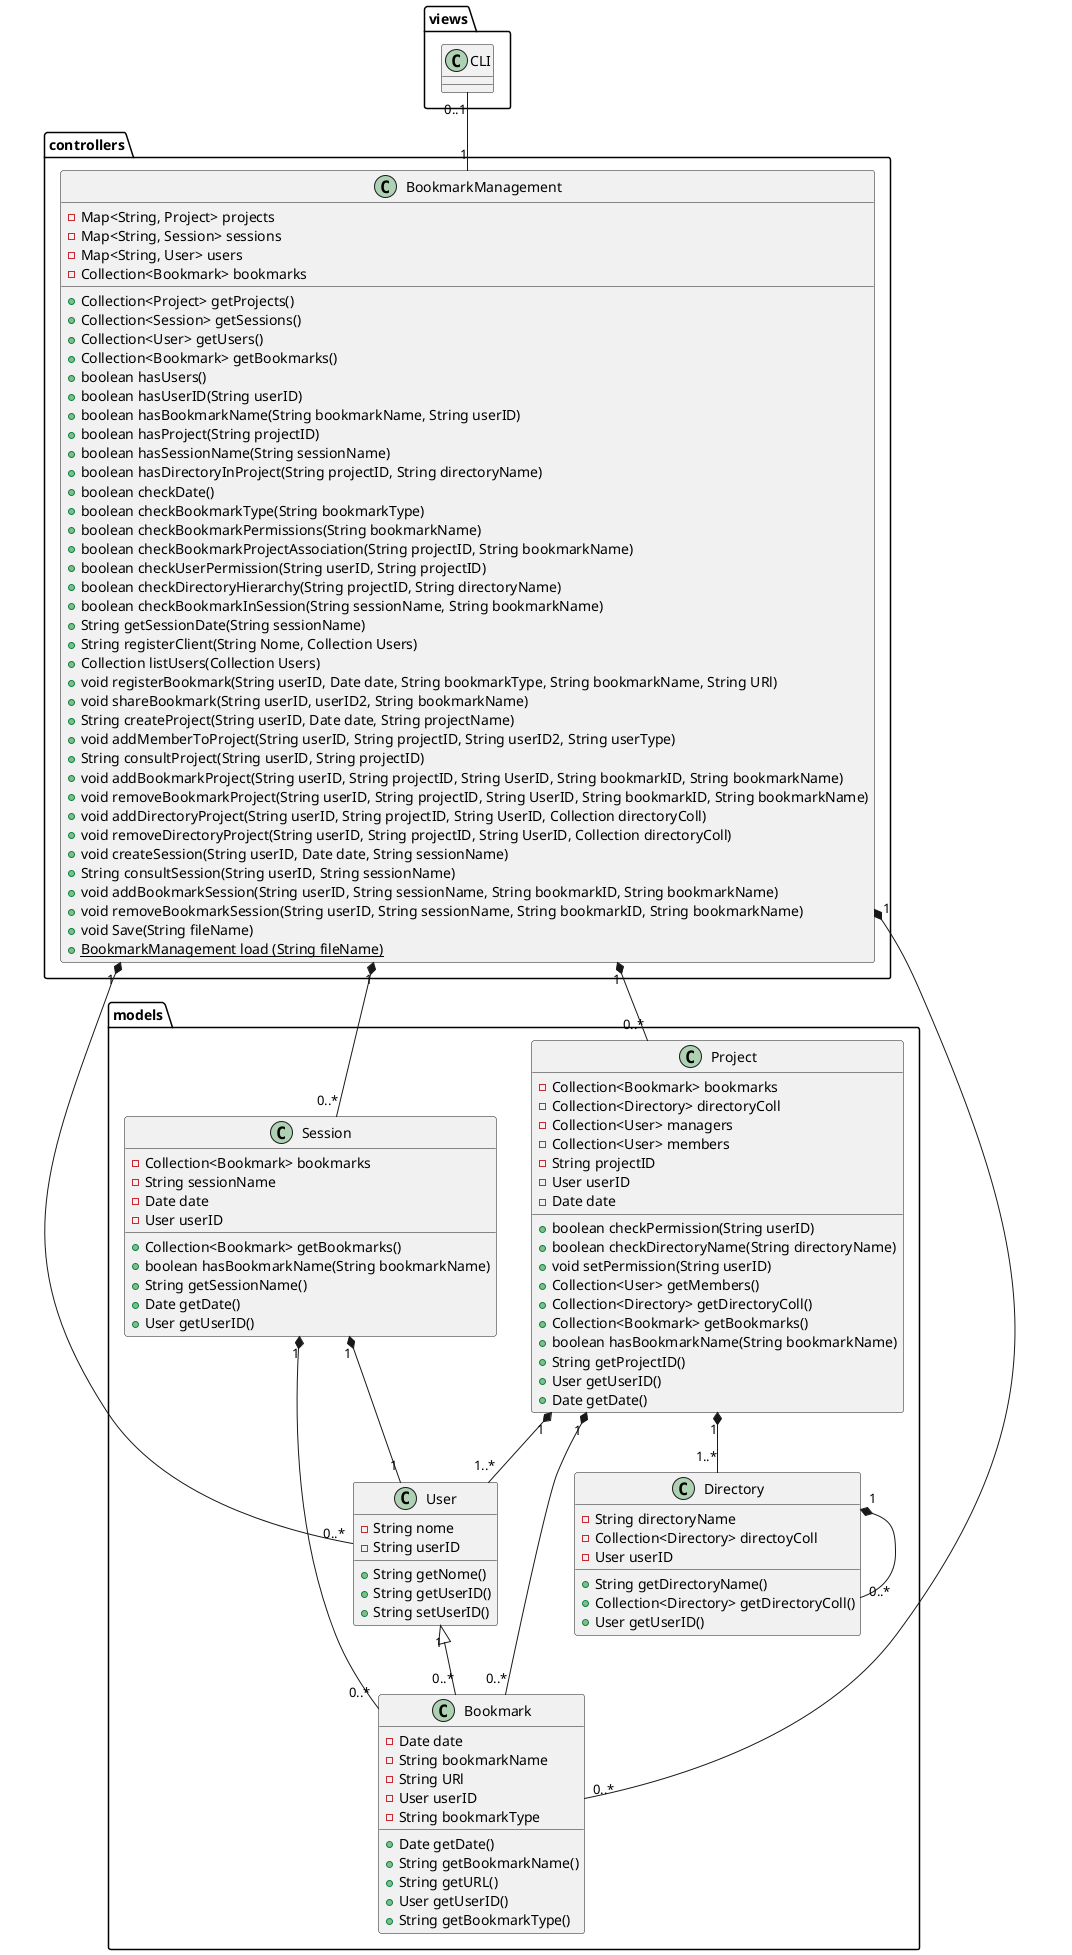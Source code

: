@startuml
package models{
class User{
-String nome
-String userID
+String getNome()
+String getUserID()
+String setUserID()
}

class Bookmark{
-Date date
-String bookmarkName
-String URl
-User userID
-String bookmarkType
+Date getDate()
+String getBookmarkName()
+String getURL()
+User getUserID()
+String getBookmarkType()
}

Session"1" *-- "0..*"Bookmark
User"1" <|-- "0..*"Bookmark
Project"1" *-- "0..*"Bookmark

class Project{
-Collection<Bookmark> bookmarks
-Collection<Directory> directoryColl
-Collection<User> managers
-Collection<User> members
-String projectID
-User userID
-Date date
+boolean checkPermission(String userID)
+boolean checkDirectoryName(String directoryName)
+void setPermission(String userID)
+Collection<User> getMembers()
+Collection<Directory> getDirectoryColl()
+Collection<Bookmark> getBookmarks()
+boolean hasBookmarkName(String bookmarkName)
+String getProjectID()
+User getUserID()
+Date getDate()
}

Project"1" *-- "1..*"User

class Directory{
-String directoryName
-Collection<Directory> directoyColl
-User userID
+String getDirectoryName()
+Collection<Directory> getDirectoryColl()
+User getUserID()
}

Directory"1" *-- "0..*"Directory
Project"1" *-- "1..*"Directory


class Session{
-Collection<Bookmark> bookmarks
-String sessionName
-Date date
-User userID
+Collection<Bookmark> getBookmarks()
+boolean hasBookmarkName(String bookmarkName)
+String getSessionName()
+Date getDate()
+User getUserID()
}
}

Session"1" *-- "1"User

package controllers{
class BookmarkManagement{
-Map<String, Project> projects
-Map<String, Session> sessions
-Map<String, User> users
-Collection<Bookmark> bookmarks
+Collection<Project> getProjects()
+Collection<Session> getSessions()
+Collection<User> getUsers()
+Collection<Bookmark> getBookmarks()
+boolean hasUsers()
+boolean hasUserID(String userID)
+boolean hasBookmarkName(String bookmarkName, String userID)
+boolean hasProject(String projectID)
+boolean hasSessionName(String sessionName)
+boolean hasDirectoryInProject(String projectID, String directoryName)
+boolean checkDate()
+boolean checkBookmarkType(String bookmarkType)
+boolean checkBookmarkPermissions(String bookmarkName)
+boolean checkBookmarkProjectAssociation(String projectID, String bookmarkName)
+boolean checkUserPermission(String userID, String projectID)
+boolean checkDirectoryHierarchy(String projectID, String directoryName)
+boolean checkBookmarkInSession(String sessionName, String bookmarkName)
+String getSessionDate(String sessionName)
+String registerClient(String Nome, Collection Users)
+Collection listUsers(Collection Users)
+void registerBookmark(String userID, Date date, String bookmarkType, String bookmarkName, String URl)
+void shareBookmark(String userID, userID2, String bookmarkName)
+String createProject(String userID, Date date, String projectName)
+void addMemberToProject(String userID, String projectID, String userID2, String userType)
+String consultProject(String userID, String projectID)
+void addBookmarkProject(String userID, String projectID, String UserID, String bookmarkID, String bookmarkName)
+void removeBookmarkProject(String userID, String projectID, String UserID, String bookmarkID, String bookmarkName)
+void addDirectoryProject(String userID, String projectID, String UserID, Collection directoryColl)
+void removeDirectoryProject(String userID, String projectID, String UserID, Collection directoryColl)
+void createSession(String userID, Date date, String sessionName)
+String consultSession(String userID, String sessionName)
+void addBookmarkSession(String userID, String sessionName, String bookmarkID, String bookmarkName)
+void removeBookmarkSession(String userID, String sessionName, String bookmarkID, String bookmarkName)
+void Save(String fileName)
+{static} BookmarkManagement load (String fileName)
}
}

package views{
class CLI{}
}

CLI"0..1" -- "1"BookmarkManagement
BookmarkManagement"1" *-- "0..*"Project
BookmarkManagement"1" *-- "0..*"Session
BookmarkManagement"1" *-- "0..*"User
BookmarkManagement"1" *-- "0..*"Bookmark
@enduml
